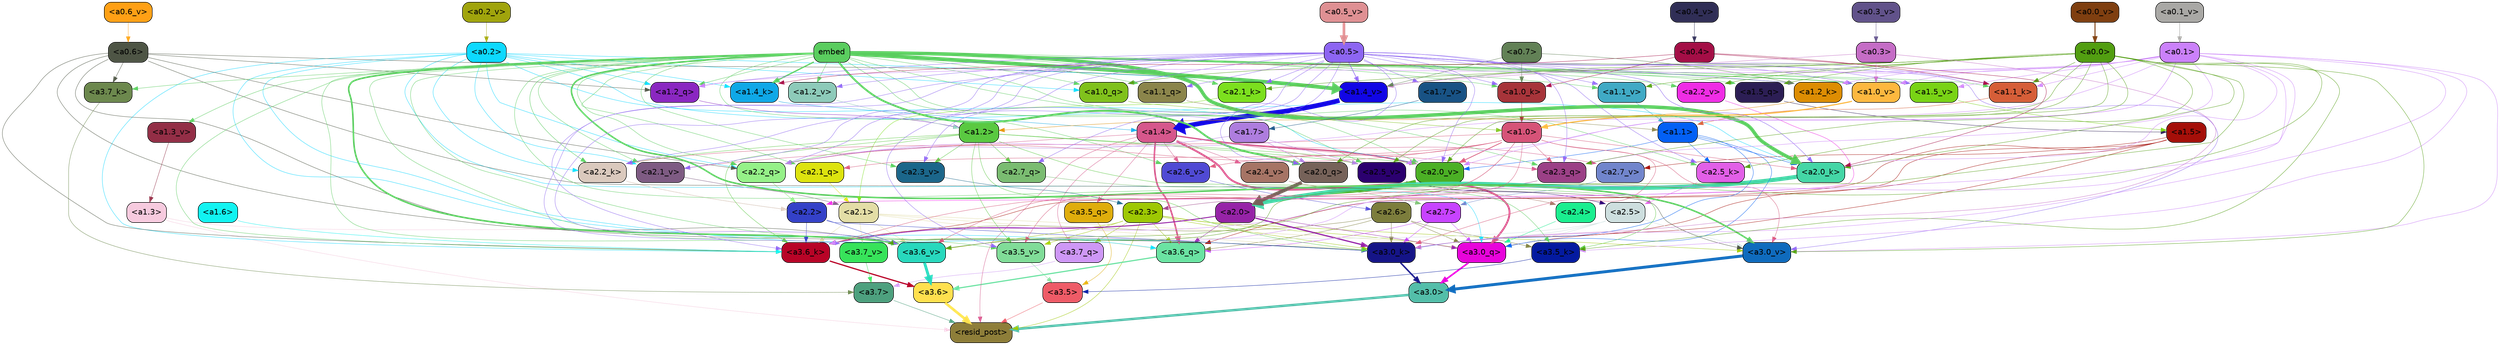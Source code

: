 strict digraph "" {
	graph [bgcolor=transparent,
		layout=dot,
		overlap=false,
		splines=true
	];
	"<a3.7>"	[color=black,
		fillcolor="#4da07e",
		fontname=Helvetica,
		shape=box,
		style="filled, rounded"];
	"<resid_post>"	[color=black,
		fillcolor="#8e7e39",
		fontname=Helvetica,
		shape=box,
		style="filled, rounded"];
	"<a3.7>" -> "<resid_post>"	[color="#4da07e",
		penwidth=0.6239100098609924];
	"<a3.6>"	[color=black,
		fillcolor="#ffe04e",
		fontname=Helvetica,
		shape=box,
		style="filled, rounded"];
	"<a3.6>" -> "<resid_post>"	[color="#ffe04e",
		penwidth=4.569062113761902];
	"<a3.5>"	[color=black,
		fillcolor="#ee5b67",
		fontname=Helvetica,
		shape=box,
		style="filled, rounded"];
	"<a3.5>" -> "<resid_post>"	[color="#ee5b67",
		penwidth=0.6];
	"<a3.0>"	[color=black,
		fillcolor="#53bea9",
		fontname=Helvetica,
		shape=box,
		style="filled, rounded"];
	"<a3.0>" -> "<resid_post>"	[color="#53bea9",
		penwidth=4.283544182777405];
	"<a2.3>"	[color=black,
		fillcolor="#9ec803",
		fontname=Helvetica,
		shape=box,
		style="filled, rounded"];
	"<a2.3>" -> "<resid_post>"	[color="#9ec803",
		penwidth=0.6];
	"<a3.7_q>"	[color=black,
		fillcolor="#ce97f5",
		fontname=Helvetica,
		shape=box,
		style="filled, rounded"];
	"<a2.3>" -> "<a3.7_q>"	[color="#9ec803",
		penwidth=0.6];
	"<a3.6_q>"	[color=black,
		fillcolor="#6ae3a2",
		fontname=Helvetica,
		shape=box,
		style="filled, rounded"];
	"<a2.3>" -> "<a3.6_q>"	[color="#9ec803",
		penwidth=0.6];
	"<a3.0_q>"	[color=black,
		fillcolor="#e804db",
		fontname=Helvetica,
		shape=box,
		style="filled, rounded"];
	"<a2.3>" -> "<a3.0_q>"	[color="#9ec803",
		penwidth=0.6];
	"<a3.0_k>"	[color=black,
		fillcolor="#151487",
		fontname=Helvetica,
		shape=box,
		style="filled, rounded"];
	"<a2.3>" -> "<a3.0_k>"	[color="#9ec803",
		penwidth=0.6];
	"<a3.6_v>"	[color=black,
		fillcolor="#28d8bd",
		fontname=Helvetica,
		shape=box,
		style="filled, rounded"];
	"<a2.3>" -> "<a3.6_v>"	[color="#9ec803",
		penwidth=0.6];
	"<a3.5_v>"	[color=black,
		fillcolor="#80dc98",
		fontname=Helvetica,
		shape=box,
		style="filled, rounded"];
	"<a2.3>" -> "<a3.5_v>"	[color="#9ec803",
		penwidth=0.6];
	"<a3.0_v>"	[color=black,
		fillcolor="#0f6bbd",
		fontname=Helvetica,
		shape=box,
		style="filled, rounded"];
	"<a2.3>" -> "<a3.0_v>"	[color="#9ec803",
		penwidth=0.6];
	"<a1.4>"	[color=black,
		fillcolor="#d6578c",
		fontname=Helvetica,
		shape=box,
		style="filled, rounded"];
	"<a1.4>" -> "<resid_post>"	[color="#d6578c",
		penwidth=0.6];
	"<a1.4>" -> "<a3.7_q>"	[color="#d6578c",
		penwidth=0.6];
	"<a1.4>" -> "<a3.6_q>"	[color="#d6578c",
		penwidth=2.7934007048606873];
	"<a3.5_q>"	[color=black,
		fillcolor="#dfad0c",
		fontname=Helvetica,
		shape=box,
		style="filled, rounded"];
	"<a1.4>" -> "<a3.5_q>"	[color="#d6578c",
		penwidth=0.6];
	"<a1.4>" -> "<a3.0_q>"	[color="#d6578c",
		penwidth=3.340754985809326];
	"<a2.3_q>"	[color=black,
		fillcolor="#9b4086",
		fontname=Helvetica,
		shape=box,
		style="filled, rounded"];
	"<a1.4>" -> "<a2.3_q>"	[color="#d6578c",
		penwidth=0.6];
	"<a2.7_v>"	[color=black,
		fillcolor="#7185cc",
		fontname=Helvetica,
		shape=box,
		style="filled, rounded"];
	"<a1.4>" -> "<a2.7_v>"	[color="#d6578c",
		penwidth=0.6];
	"<a2.6_v>"	[color=black,
		fillcolor="#504ad4",
		fontname=Helvetica,
		shape=box,
		style="filled, rounded"];
	"<a1.4>" -> "<a2.6_v>"	[color="#d6578c",
		penwidth=0.6];
	"<a2.5_v>"	[color=black,
		fillcolor="#2b006f",
		fontname=Helvetica,
		shape=box,
		style="filled, rounded"];
	"<a1.4>" -> "<a2.5_v>"	[color="#d6578c",
		penwidth=0.6];
	"<a2.4_v>"	[color=black,
		fillcolor="#a67465",
		fontname=Helvetica,
		shape=box,
		style="filled, rounded"];
	"<a1.4>" -> "<a2.4_v>"	[color="#d6578c",
		penwidth=0.6];
	"<a2.1_v>"	[color=black,
		fillcolor="#7e5b83",
		fontname=Helvetica,
		shape=box,
		style="filled, rounded"];
	"<a1.4>" -> "<a2.1_v>"	[color="#d6578c",
		penwidth=0.6];
	"<a2.0_v>"	[color=black,
		fillcolor="#4bb025",
		fontname=Helvetica,
		shape=box,
		style="filled, rounded"];
	"<a1.4>" -> "<a2.0_v>"	[color="#d6578c",
		penwidth=2.268759250640869];
	"<a1.3>"	[color=black,
		fillcolor="#f6cade",
		fontname=Helvetica,
		shape=box,
		style="filled, rounded"];
	"<a1.3>" -> "<resid_post>"	[color="#f6cade",
		penwidth=0.6];
	"<a1.3>" -> "<a3.6_v>"	[color="#f6cade",
		penwidth=0.6];
	"<a3.7_q>" -> "<a3.7>"	[color="#ce97f5",
		penwidth=0.6];
	"<a3.6_q>" -> "<a3.6>"	[color="#6ae3a2",
		penwidth=2.0347584784030914];
	"<a3.5_q>" -> "<a3.5>"	[color="#dfad0c",
		penwidth=0.6];
	"<a3.0_q>" -> "<a3.0>"	[color="#e804db",
		penwidth=2.8635367155075073];
	"<a3.7_k>"	[color=black,
		fillcolor="#6c884d",
		fontname=Helvetica,
		shape=box,
		style="filled, rounded"];
	"<a3.7_k>" -> "<a3.7>"	[color="#6c884d",
		penwidth=0.6];
	"<a3.6_k>"	[color=black,
		fillcolor="#b80427",
		fontname=Helvetica,
		shape=box,
		style="filled, rounded"];
	"<a3.6_k>" -> "<a3.6>"	[color="#b80427",
		penwidth=2.1760786175727844];
	"<a3.5_k>"	[color=black,
		fillcolor="#041aa0",
		fontname=Helvetica,
		shape=box,
		style="filled, rounded"];
	"<a3.5_k>" -> "<a3.5>"	[color="#041aa0",
		penwidth=0.6];
	"<a3.0_k>" -> "<a3.0>"	[color="#151487",
		penwidth=2.632905662059784];
	"<a3.7_v>"	[color=black,
		fillcolor="#37e35a",
		fontname=Helvetica,
		shape=box,
		style="filled, rounded"];
	"<a3.7_v>" -> "<a3.7>"	[color="#37e35a",
		penwidth=0.6];
	"<a3.6_v>" -> "<a3.6>"	[color="#28d8bd",
		penwidth=4.981305837631226];
	"<a3.5_v>" -> "<a3.5>"	[color="#80dc98",
		penwidth=0.6];
	"<a3.0_v>" -> "<a3.0>"	[color="#0f6bbd",
		penwidth=5.168330669403076];
	"<a2.7>"	[color=black,
		fillcolor="#c743ff",
		fontname=Helvetica,
		shape=box,
		style="filled, rounded"];
	"<a2.7>" -> "<a3.6_q>"	[color="#c743ff",
		penwidth=0.6];
	"<a2.7>" -> "<a3.0_q>"	[color="#c743ff",
		penwidth=0.6];
	"<a2.7>" -> "<a3.0_k>"	[color="#c743ff",
		penwidth=0.6];
	"<a2.6>"	[color=black,
		fillcolor="#7c7d3c",
		fontname=Helvetica,
		shape=box,
		style="filled, rounded"];
	"<a2.6>" -> "<a3.6_q>"	[color="#7c7d3c",
		penwidth=0.6];
	"<a2.6>" -> "<a3.0_q>"	[color="#7c7d3c",
		penwidth=0.6];
	"<a2.6>" -> "<a3.6_k>"	[color="#7c7d3c",
		penwidth=0.6];
	"<a2.6>" -> "<a3.5_k>"	[color="#7c7d3c",
		penwidth=0.6];
	"<a2.6>" -> "<a3.0_k>"	[color="#7c7d3c",
		penwidth=0.6];
	"<a2.1>"	[color=black,
		fillcolor="#e3dda6",
		fontname=Helvetica,
		shape=box,
		style="filled, rounded"];
	"<a2.1>" -> "<a3.6_q>"	[color="#e3dda6",
		penwidth=0.6];
	"<a2.1>" -> "<a3.0_q>"	[color="#e3dda6",
		penwidth=0.6];
	"<a2.1>" -> "<a3.6_k>"	[color="#e3dda6",
		penwidth=0.6];
	"<a2.1>" -> "<a3.0_k>"	[color="#e3dda6",
		penwidth=0.6];
	"<a2.1>" -> "<a3.7_v>"	[color="#e3dda6",
		penwidth=0.6];
	"<a2.1>" -> "<a3.6_v>"	[color="#e3dda6",
		penwidth=0.6];
	"<a2.0>"	[color=black,
		fillcolor="#9623a7",
		fontname=Helvetica,
		shape=box,
		style="filled, rounded"];
	"<a2.0>" -> "<a3.6_q>"	[color="#9623a7",
		penwidth=0.6];
	"<a2.0>" -> "<a3.0_q>"	[color="#9623a7",
		penwidth=0.6];
	"<a2.0>" -> "<a3.6_k>"	[color="#9623a7",
		penwidth=1.6382827460765839];
	"<a2.0>" -> "<a3.0_k>"	[color="#9623a7",
		penwidth=2.161143198609352];
	"<a1.5>"	[color=black,
		fillcolor="#a50f09",
		fontname=Helvetica,
		shape=box,
		style="filled, rounded"];
	"<a1.5>" -> "<a3.6_q>"	[color="#a50f09",
		penwidth=0.6];
	"<a1.5>" -> "<a3.0_q>"	[color="#a50f09",
		penwidth=0.6];
	"<a1.5>" -> "<a3.6_k>"	[color="#a50f09",
		penwidth=0.6];
	"<a1.5>" -> "<a3.0_k>"	[color="#a50f09",
		penwidth=0.6];
	"<a1.5>" -> "<a2.7_v>"	[color="#a50f09",
		penwidth=0.6];
	"<a0.2>"	[color=black,
		fillcolor="#0dd9ff",
		fontname=Helvetica,
		shape=box,
		style="filled, rounded"];
	"<a0.2>" -> "<a3.6_q>"	[color="#0dd9ff",
		penwidth=0.6];
	"<a0.2>" -> "<a3.0_q>"	[color="#0dd9ff",
		penwidth=0.6];
	"<a0.2>" -> "<a3.6_k>"	[color="#0dd9ff",
		penwidth=0.6];
	"<a0.2>" -> "<a3.0_k>"	[color="#0dd9ff",
		penwidth=0.6];
	"<a2.2_q>"	[color=black,
		fillcolor="#95f188",
		fontname=Helvetica,
		shape=box,
		style="filled, rounded"];
	"<a0.2>" -> "<a2.2_q>"	[color="#0dd9ff",
		penwidth=0.6];
	"<a2.2_k>"	[color=black,
		fillcolor="#dac9bd",
		fontname=Helvetica,
		shape=box,
		style="filled, rounded"];
	"<a0.2>" -> "<a2.2_k>"	[color="#0dd9ff",
		penwidth=0.6];
	"<a2.0_k>"	[color=black,
		fillcolor="#44d6a6",
		fontname=Helvetica,
		shape=box,
		style="filled, rounded"];
	"<a0.2>" -> "<a2.0_k>"	[color="#0dd9ff",
		penwidth=0.6];
	"<a0.2>" -> "<a2.1_v>"	[color="#0dd9ff",
		penwidth=0.6];
	"<a0.2>" -> "<a2.0_v>"	[color="#0dd9ff",
		penwidth=0.6];
	"<a1.2_q>"	[color=black,
		fillcolor="#8a27c1",
		fontname=Helvetica,
		shape=box,
		style="filled, rounded"];
	"<a0.2>" -> "<a1.2_q>"	[color="#0dd9ff",
		penwidth=0.6];
	"<a1.0_q>"	[color=black,
		fillcolor="#80c11c",
		fontname=Helvetica,
		shape=box,
		style="filled, rounded"];
	"<a0.2>" -> "<a1.0_q>"	[color="#0dd9ff",
		penwidth=0.6];
	"<a1.4_k>"	[color=black,
		fillcolor="#0fa8e7",
		fontname=Helvetica,
		shape=box,
		style="filled, rounded"];
	"<a0.2>" -> "<a1.4_k>"	[color="#0dd9ff",
		penwidth=0.6];
	"<a1.4_v>"	[color=black,
		fillcolor="#1106e5",
		fontname=Helvetica,
		shape=box,
		style="filled, rounded"];
	"<a0.2>" -> "<a1.4_v>"	[color="#0dd9ff",
		penwidth=0.6];
	"<a2.5>"	[color=black,
		fillcolor="#cddede",
		fontname=Helvetica,
		shape=box,
		style="filled, rounded"];
	"<a2.5>" -> "<a3.0_q>"	[color="#cddede",
		penwidth=0.6];
	"<a2.5>" -> "<a3.0_k>"	[color="#cddede",
		penwidth=0.6];
	"<a2.5>" -> "<a3.6_v>"	[color="#cddede",
		penwidth=0.6];
	"<a2.5>" -> "<a3.0_v>"	[color="#cddede",
		penwidth=0.6];
	"<a2.4>"	[color=black,
		fillcolor="#1aee8f",
		fontname=Helvetica,
		shape=box,
		style="filled, rounded"];
	"<a2.4>" -> "<a3.0_q>"	[color="#1aee8f",
		penwidth=0.6];
	"<a1.1>"	[color=black,
		fillcolor="#0360f5",
		fontname=Helvetica,
		shape=box,
		style="filled, rounded"];
	"<a1.1>" -> "<a3.0_q>"	[color="#0360f5",
		penwidth=0.6];
	"<a1.1>" -> "<a3.0_k>"	[color="#0360f5",
		penwidth=0.6];
	"<a2.5_k>"	[color=black,
		fillcolor="#e25fe7",
		fontname=Helvetica,
		shape=box,
		style="filled, rounded"];
	"<a1.1>" -> "<a2.5_k>"	[color="#0360f5",
		penwidth=0.6];
	"<a1.1>" -> "<a2.0_k>"	[color="#0360f5",
		penwidth=0.6];
	"<a1.1>" -> "<a2.0_v>"	[color="#0360f5",
		penwidth=0.6];
	"<a0.6>"	[color=black,
		fillcolor="#4e5545",
		fontname=Helvetica,
		shape=box,
		style="filled, rounded"];
	"<a0.6>" -> "<a3.7_k>"	[color="#4e5545",
		penwidth=0.6];
	"<a0.6>" -> "<a3.6_k>"	[color="#4e5545",
		penwidth=0.6];
	"<a0.6>" -> "<a3.0_k>"	[color="#4e5545",
		penwidth=0.6];
	"<a0.6>" -> "<a3.6_v>"	[color="#4e5545",
		penwidth=0.6];
	"<a0.6>" -> "<a3.0_v>"	[color="#4e5545",
		penwidth=0.6];
	"<a0.6>" -> "<a2.2_q>"	[color="#4e5545",
		penwidth=0.6];
	"<a0.6>" -> "<a1.2_q>"	[color="#4e5545",
		penwidth=0.6];
	"<a0.6>" -> "<a1.4_v>"	[color="#4e5545",
		penwidth=0.6];
	embed	[color=black,
		fillcolor="#5acd5f",
		fontname=Helvetica,
		shape=box,
		style="filled, rounded"];
	embed -> "<a3.7_k>"	[color="#5acd5f",
		penwidth=0.6];
	embed -> "<a3.6_k>"	[color="#5acd5f",
		penwidth=0.6];
	embed -> "<a3.5_k>"	[color="#5acd5f",
		penwidth=0.6];
	embed -> "<a3.0_k>"	[color="#5acd5f",
		penwidth=0.6];
	embed -> "<a3.7_v>"	[color="#5acd5f",
		penwidth=0.6];
	embed -> "<a3.6_v>"	[color="#5acd5f",
		penwidth=2.7825746536254883];
	embed -> "<a3.5_v>"	[color="#5acd5f",
		penwidth=0.6];
	embed -> "<a3.0_v>"	[color="#5acd5f",
		penwidth=2.6950180530548096];
	embed -> "<a2.3_q>"	[color="#5acd5f",
		penwidth=0.6];
	embed -> "<a2.2_q>"	[color="#5acd5f",
		penwidth=0.6];
	"<a2.1_q>"	[color=black,
		fillcolor="#dde30f",
		fontname=Helvetica,
		shape=box,
		style="filled, rounded"];
	embed -> "<a2.1_q>"	[color="#5acd5f",
		penwidth=0.6];
	"<a2.0_q>"	[color=black,
		fillcolor="#766259",
		fontname=Helvetica,
		shape=box,
		style="filled, rounded"];
	embed -> "<a2.0_q>"	[color="#5acd5f",
		penwidth=3.305941343307495];
	embed -> "<a2.5_k>"	[color="#5acd5f",
		penwidth=0.6];
	embed -> "<a2.2_k>"	[color="#5acd5f",
		penwidth=0.6698317527770996];
	"<a2.1_k>"	[color=black,
		fillcolor="#7ce01e",
		fontname=Helvetica,
		shape=box,
		style="filled, rounded"];
	embed -> "<a2.1_k>"	[color="#5acd5f",
		penwidth=0.6];
	embed -> "<a2.0_k>"	[color="#5acd5f",
		penwidth=6.12570995092392];
	embed -> "<a2.6_v>"	[color="#5acd5f",
		penwidth=0.6];
	embed -> "<a2.5_v>"	[color="#5acd5f",
		penwidth=0.6];
	"<a2.3_v>"	[color=black,
		fillcolor="#1b668a",
		fontname=Helvetica,
		shape=box,
		style="filled, rounded"];
	embed -> "<a2.3_v>"	[color="#5acd5f",
		penwidth=0.6];
	"<a2.2_v>"	[color=black,
		fillcolor="#ef2de5",
		fontname=Helvetica,
		shape=box,
		style="filled, rounded"];
	embed -> "<a2.2_v>"	[color="#5acd5f",
		penwidth=0.6];
	embed -> "<a2.1_v>"	[color="#5acd5f",
		penwidth=0.6];
	embed -> "<a2.0_v>"	[color="#5acd5f",
		penwidth=0.6];
	"<a1.5_q>"	[color=black,
		fillcolor="#2c1e54",
		fontname=Helvetica,
		shape=box,
		style="filled, rounded"];
	embed -> "<a1.5_q>"	[color="#5acd5f",
		penwidth=0.6];
	embed -> "<a1.2_q>"	[color="#5acd5f",
		penwidth=0.6087074279785156];
	"<a1.1_q>"	[color=black,
		fillcolor="#8b854b",
		fontname=Helvetica,
		shape=box,
		style="filled, rounded"];
	embed -> "<a1.1_q>"	[color="#5acd5f",
		penwidth=0.6];
	embed -> "<a1.0_q>"	[color="#5acd5f",
		penwidth=0.6];
	embed -> "<a1.4_k>"	[color="#5acd5f",
		penwidth=2.1858973503112793];
	"<a1.2_k>"	[color=black,
		fillcolor="#dd8d03",
		fontname=Helvetica,
		shape=box,
		style="filled, rounded"];
	embed -> "<a1.2_k>"	[color="#5acd5f",
		penwidth=0.6];
	"<a1.1_k>"	[color=black,
		fillcolor="#d65e38",
		fontname=Helvetica,
		shape=box,
		style="filled, rounded"];
	embed -> "<a1.1_k>"	[color="#5acd5f",
		penwidth=0.6];
	"<a1.0_k>"	[color=black,
		fillcolor="#a7343a",
		fontname=Helvetica,
		shape=box,
		style="filled, rounded"];
	embed -> "<a1.0_k>"	[color="#5acd5f",
		penwidth=0.6];
	"<a1.5_v>"	[color=black,
		fillcolor="#79d315",
		fontname=Helvetica,
		shape=box,
		style="filled, rounded"];
	embed -> "<a1.5_v>"	[color="#5acd5f",
		penwidth=0.6];
	embed -> "<a1.4_v>"	[color="#5acd5f",
		penwidth=6.590077131986618];
	"<a1.3_v>"	[color=black,
		fillcolor="#932e46",
		fontname=Helvetica,
		shape=box,
		style="filled, rounded"];
	embed -> "<a1.3_v>"	[color="#5acd5f",
		penwidth=0.6];
	"<a1.2_v>"	[color=black,
		fillcolor="#8dcab9",
		fontname=Helvetica,
		shape=box,
		style="filled, rounded"];
	embed -> "<a1.2_v>"	[color="#5acd5f",
		penwidth=0.6];
	"<a1.1_v>"	[color=black,
		fillcolor="#40aac5",
		fontname=Helvetica,
		shape=box,
		style="filled, rounded"];
	embed -> "<a1.1_v>"	[color="#5acd5f",
		penwidth=0.6];
	"<a1.0_v>"	[color=black,
		fillcolor="#fdb83f",
		fontname=Helvetica,
		shape=box,
		style="filled, rounded"];
	embed -> "<a1.0_v>"	[color="#5acd5f",
		penwidth=1.2076449394226074];
	"<a2.2>"	[color=black,
		fillcolor="#3441c8",
		fontname=Helvetica,
		shape=box,
		style="filled, rounded"];
	"<a2.2>" -> "<a3.6_k>"	[color="#3441c8",
		penwidth=0.6];
	"<a2.2>" -> "<a3.0_k>"	[color="#3441c8",
		penwidth=0.6];
	"<a2.2>" -> "<a3.6_v>"	[color="#3441c8",
		penwidth=0.6];
	"<a1.6>"	[color=black,
		fillcolor="#11f3f1",
		fontname=Helvetica,
		shape=box,
		style="filled, rounded"];
	"<a1.6>" -> "<a3.6_k>"	[color="#11f3f1",
		penwidth=0.6];
	"<a1.2>"	[color=black,
		fillcolor="#5ac941",
		fontname=Helvetica,
		shape=box,
		style="filled, rounded"];
	"<a1.2>" -> "<a3.6_k>"	[color="#5ac941",
		penwidth=0.6];
	"<a1.2>" -> "<a3.5_k>"	[color="#5ac941",
		penwidth=0.6];
	"<a1.2>" -> "<a3.0_k>"	[color="#5ac941",
		penwidth=0.6];
	"<a1.2>" -> "<a3.5_v>"	[color="#5ac941",
		penwidth=0.6];
	"<a2.7_q>"	[color=black,
		fillcolor="#7abc71",
		fontname=Helvetica,
		shape=box,
		style="filled, rounded"];
	"<a1.2>" -> "<a2.7_q>"	[color="#5ac941",
		penwidth=0.6];
	"<a1.2>" -> "<a2.2_q>"	[color="#5ac941",
		penwidth=0.6];
	"<a1.2>" -> "<a2.2_k>"	[color="#5ac941",
		penwidth=0.6];
	"<a1.2>" -> "<a2.5_v>"	[color="#5ac941",
		penwidth=0.6];
	"<a1.2>" -> "<a2.3_v>"	[color="#5ac941",
		penwidth=0.6];
	"<a1.2>" -> "<a2.0_v>"	[color="#5ac941",
		penwidth=0.6];
	"<a1.0>"	[color=black,
		fillcolor="#d65378",
		fontname=Helvetica,
		shape=box,
		style="filled, rounded"];
	"<a1.0>" -> "<a3.6_k>"	[color="#d65378",
		penwidth=0.6];
	"<a1.0>" -> "<a3.0_k>"	[color="#d65378",
		penwidth=0.6];
	"<a1.0>" -> "<a3.6_v>"	[color="#d65378",
		penwidth=0.6];
	"<a1.0>" -> "<a3.5_v>"	[color="#d65378",
		penwidth=0.6];
	"<a1.0>" -> "<a3.0_v>"	[color="#d65378",
		penwidth=0.6];
	"<a1.0>" -> "<a2.3_q>"	[color="#d65378",
		penwidth=0.6];
	"<a1.0>" -> "<a2.2_q>"	[color="#d65378",
		penwidth=0.6];
	"<a1.0>" -> "<a2.1_q>"	[color="#d65378",
		penwidth=0.6];
	"<a1.0>" -> "<a2.2_k>"	[color="#d65378",
		penwidth=0.6];
	"<a1.0>" -> "<a2.0_k>"	[color="#d65378",
		penwidth=0.6];
	"<a1.0>" -> "<a2.6_v>"	[color="#d65378",
		penwidth=0.6];
	"<a1.0>" -> "<a2.0_v>"	[color="#d65378",
		penwidth=1.2213096618652344];
	"<a0.5>"	[color=black,
		fillcolor="#8d65f2",
		fontname=Helvetica,
		shape=box,
		style="filled, rounded"];
	"<a0.5>" -> "<a3.6_k>"	[color="#8d65f2",
		penwidth=0.6];
	"<a0.5>" -> "<a3.7_v>"	[color="#8d65f2",
		penwidth=0.6];
	"<a0.5>" -> "<a3.6_v>"	[color="#8d65f2",
		penwidth=0.6];
	"<a0.5>" -> "<a3.5_v>"	[color="#8d65f2",
		penwidth=0.6];
	"<a0.5>" -> "<a3.0_v>"	[color="#8d65f2",
		penwidth=0.6];
	"<a0.5>" -> "<a2.7_q>"	[color="#8d65f2",
		penwidth=0.6];
	"<a0.5>" -> "<a2.3_q>"	[color="#8d65f2",
		penwidth=0.6];
	"<a0.5>" -> "<a2.2_q>"	[color="#8d65f2",
		penwidth=0.6];
	"<a0.5>" -> "<a2.0_q>"	[color="#8d65f2",
		penwidth=0.6];
	"<a0.5>" -> "<a2.5_k>"	[color="#8d65f2",
		penwidth=0.6];
	"<a0.5>" -> "<a2.2_k>"	[color="#8d65f2",
		penwidth=0.6];
	"<a0.5>" -> "<a2.1_k>"	[color="#8d65f2",
		penwidth=0.6];
	"<a0.5>" -> "<a2.0_k>"	[color="#8d65f2",
		penwidth=0.6900839805603027];
	"<a0.5>" -> "<a2.3_v>"	[color="#8d65f2",
		penwidth=0.6];
	"<a0.5>" -> "<a2.1_v>"	[color="#8d65f2",
		penwidth=0.6];
	"<a0.5>" -> "<a2.0_v>"	[color="#8d65f2",
		penwidth=0.6];
	"<a0.5>" -> "<a1.2_q>"	[color="#8d65f2",
		penwidth=0.6];
	"<a0.5>" -> "<a1.1_q>"	[color="#8d65f2",
		penwidth=0.6];
	"<a0.5>" -> "<a1.0_q>"	[color="#8d65f2",
		penwidth=0.6];
	"<a0.5>" -> "<a1.2_k>"	[color="#8d65f2",
		penwidth=0.6];
	"<a0.5>" -> "<a1.1_k>"	[color="#8d65f2",
		penwidth=0.6];
	"<a0.5>" -> "<a1.0_k>"	[color="#8d65f2",
		penwidth=0.6];
	"<a1.7_v>"	[color=black,
		fillcolor="#185284",
		fontname=Helvetica,
		shape=box,
		style="filled, rounded"];
	"<a0.5>" -> "<a1.7_v>"	[color="#8d65f2",
		penwidth=0.6];
	"<a0.5>" -> "<a1.5_v>"	[color="#8d65f2",
		penwidth=0.6];
	"<a0.5>" -> "<a1.4_v>"	[color="#8d65f2",
		penwidth=0.9985027313232422];
	"<a0.5>" -> "<a1.2_v>"	[color="#8d65f2",
		penwidth=0.6];
	"<a0.5>" -> "<a1.1_v>"	[color="#8d65f2",
		penwidth=0.6];
	"<a0.5>" -> "<a1.0_v>"	[color="#8d65f2",
		penwidth=0.6];
	"<a0.1>"	[color=black,
		fillcolor="#cb81fa",
		fontname=Helvetica,
		shape=box,
		style="filled, rounded"];
	"<a0.1>" -> "<a3.6_k>"	[color="#cb81fa",
		penwidth=0.6];
	"<a0.1>" -> "<a3.5_k>"	[color="#cb81fa",
		penwidth=0.6];
	"<a0.1>" -> "<a3.0_k>"	[color="#cb81fa",
		penwidth=0.6];
	"<a0.1>" -> "<a3.6_v>"	[color="#cb81fa",
		penwidth=0.6];
	"<a0.1>" -> "<a3.0_v>"	[color="#cb81fa",
		penwidth=0.6];
	"<a0.1>" -> "<a2.3_q>"	[color="#cb81fa",
		penwidth=0.6];
	"<a0.1>" -> "<a2.2_q>"	[color="#cb81fa",
		penwidth=0.6];
	"<a0.1>" -> "<a2.0_k>"	[color="#cb81fa",
		penwidth=0.6];
	"<a0.1>" -> "<a2.5_v>"	[color="#cb81fa",
		penwidth=0.6];
	"<a0.1>" -> "<a2.0_v>"	[color="#cb81fa",
		penwidth=0.6];
	"<a0.1>" -> "<a1.2_q>"	[color="#cb81fa",
		penwidth=0.6218185424804688];
	"<a0.1>" -> "<a1.2_k>"	[color="#cb81fa",
		penwidth=0.6];
	"<a0.1>" -> "<a1.1_k>"	[color="#cb81fa",
		penwidth=0.6];
	"<a0.1>" -> "<a1.5_v>"	[color="#cb81fa",
		penwidth=0.6];
	"<a0.1>" -> "<a1.4_v>"	[color="#cb81fa",
		penwidth=0.6];
	"<a0.1>" -> "<a1.0_v>"	[color="#cb81fa",
		penwidth=0.6];
	"<a0.0>"	[color=black,
		fillcolor="#529e11",
		fontname=Helvetica,
		shape=box,
		style="filled, rounded"];
	"<a0.0>" -> "<a3.5_k>"	[color="#529e11",
		penwidth=0.6];
	"<a0.0>" -> "<a3.7_v>"	[color="#529e11",
		penwidth=0.6];
	"<a0.0>" -> "<a3.6_v>"	[color="#529e11",
		penwidth=0.6];
	"<a0.0>" -> "<a3.0_v>"	[color="#529e11",
		penwidth=0.6];
	"<a0.0>" -> "<a2.3_q>"	[color="#529e11",
		penwidth=0.6];
	"<a0.0>" -> "<a2.0_q>"	[color="#529e11",
		penwidth=0.6];
	"<a0.0>" -> "<a2.5_k>"	[color="#529e11",
		penwidth=0.6];
	"<a0.0>" -> "<a2.1_k>"	[color="#529e11",
		penwidth=0.6];
	"<a0.0>" -> "<a2.0_k>"	[color="#529e11",
		penwidth=0.6];
	"<a0.0>" -> "<a2.5_v>"	[color="#529e11",
		penwidth=0.6];
	"<a0.0>" -> "<a2.2_v>"	[color="#529e11",
		penwidth=0.6];
	"<a0.0>" -> "<a2.0_v>"	[color="#529e11",
		penwidth=0.6];
	"<a0.0>" -> "<a1.5_q>"	[color="#529e11",
		penwidth=0.6];
	"<a0.0>" -> "<a1.0_q>"	[color="#529e11",
		penwidth=0.6];
	"<a0.0>" -> "<a1.1_k>"	[color="#529e11",
		penwidth=0.6];
	"<a0.0>" -> "<a1.4_v>"	[color="#529e11",
		penwidth=0.6];
	"<a0.0>" -> "<a1.1_v>"	[color="#529e11",
		penwidth=0.6];
	"<a0.3>"	[color=black,
		fillcolor="#c56dc6",
		fontname=Helvetica,
		shape=box,
		style="filled, rounded"];
	"<a0.3>" -> "<a3.0_k>"	[color="#c56dc6",
		penwidth=0.6];
	"<a0.3>" -> "<a1.4_v>"	[color="#c56dc6",
		penwidth=0.6];
	"<a0.3>" -> "<a1.0_v>"	[color="#c56dc6",
		penwidth=0.6];
	"<a2.7_q>" -> "<a2.7>"	[color="#7abc71",
		penwidth=0.6];
	"<a2.3_q>" -> "<a2.3>"	[color="#9b4086",
		penwidth=0.6];
	"<a2.2_q>" -> "<a2.2>"	[color="#95f188",
		penwidth=0.7553567886352539];
	"<a2.1_q>" -> "<a2.1>"	[color="#dde30f",
		penwidth=0.6];
	"<a2.0_q>" -> "<a2.0>"	[color="#766259",
		penwidth=6.256794691085815];
	"<a2.5_k>" -> "<a2.5>"	[color="#e25fe7",
		penwidth=0.6];
	"<a2.2_k>" -> "<a2.2>"	[color="#dac9bd",
		penwidth=0.8854708671569824];
	"<a2.1_k>" -> "<a2.1>"	[color="#7ce01e",
		penwidth=0.6];
	"<a2.0_k>" -> "<a2.0>"	[color="#44d6a6",
		penwidth=7.231504917144775];
	"<a2.7_v>" -> "<a2.7>"	[color="#7185cc",
		penwidth=0.6];
	"<a2.6_v>" -> "<a2.6>"	[color="#504ad4",
		penwidth=0.6];
	"<a2.5_v>" -> "<a2.5>"	[color="#2b006f",
		penwidth=0.6];
	"<a2.4_v>" -> "<a2.4>"	[color="#a67465",
		penwidth=0.6];
	"<a2.3_v>" -> "<a2.3>"	[color="#1b668a",
		penwidth=0.6];
	"<a2.2_v>" -> "<a2.2>"	[color="#ef2de5",
		penwidth=0.6];
	"<a2.1_v>" -> "<a2.1>"	[color="#7e5b83",
		penwidth=0.6];
	"<a2.0_v>" -> "<a2.0>"	[color="#4bb025",
		penwidth=5.231471925973892];
	"<a1.7>"	[color=black,
		fillcolor="#ae7dde",
		fontname=Helvetica,
		shape=box,
		style="filled, rounded"];
	"<a1.7>" -> "<a2.2_q>"	[color="#ae7dde",
		penwidth=0.6];
	"<a1.7>" -> "<a2.0_q>"	[color="#ae7dde",
		penwidth=0.6];
	"<a1.7>" -> "<a2.5_v>"	[color="#ae7dde",
		penwidth=0.6];
	"<a0.4>"	[color=black,
		fillcolor="#a40e46",
		fontname=Helvetica,
		shape=box,
		style="filled, rounded"];
	"<a0.4>" -> "<a2.0_k>"	[color="#a40e46",
		penwidth=0.6];
	"<a0.4>" -> "<a1.4_k>"	[color="#a40e46",
		penwidth=0.6];
	"<a0.4>" -> "<a1.1_k>"	[color="#a40e46",
		penwidth=0.6];
	"<a0.4>" -> "<a1.0_k>"	[color="#a40e46",
		penwidth=0.6];
	"<a1.5_q>" -> "<a1.5>"	[color="#2c1e54",
		penwidth=0.6];
	"<a1.2_q>" -> "<a1.2>"	[color="#8a27c1",
		penwidth=0.6];
	"<a1.1_q>" -> "<a1.1>"	[color="#8b854b",
		penwidth=0.6];
	"<a1.0_q>" -> "<a1.0>"	[color="#80c11c",
		penwidth=0.6];
	"<a1.4_k>" -> "<a1.4>"	[color="#0fa8e7",
		penwidth=0.6];
	"<a1.2_k>" -> "<a1.2>"	[color="#dd8d03",
		penwidth=0.6];
	"<a1.1_k>" -> "<a1.1>"	[color="#d65e38",
		penwidth=0.6];
	"<a1.0_k>" -> "<a1.0>"	[color="#a7343a",
		penwidth=0.6];
	"<a1.7_v>" -> "<a1.7>"	[color="#185284",
		penwidth=0.6];
	"<a1.5_v>" -> "<a1.5>"	[color="#79d315",
		penwidth=0.6];
	"<a1.4_v>" -> "<a1.4>"	[color="#1106e5",
		penwidth=8.36684274673462];
	"<a1.3_v>" -> "<a1.3>"	[color="#932e46",
		penwidth=0.6];
	"<a1.2_v>" -> "<a1.2>"	[color="#8dcab9",
		penwidth=0.6];
	"<a1.1_v>" -> "<a1.1>"	[color="#40aac5",
		penwidth=0.6];
	"<a1.0_v>" -> "<a1.0>"	[color="#fdb83f",
		penwidth=1.9665732383728027];
	"<a0.7>"	[color=black,
		fillcolor="#628156",
		fontname=Helvetica,
		shape=box,
		style="filled, rounded"];
	"<a0.7>" -> "<a1.2_k>"	[color="#628156",
		penwidth=0.6];
	"<a0.7>" -> "<a1.0_k>"	[color="#628156",
		penwidth=0.6];
	"<a0.7>" -> "<a1.4_v>"	[color="#628156",
		penwidth=0.6];
	"<a0.6_v>"	[color=black,
		fillcolor="#ffa015",
		fontname=Helvetica,
		shape=box,
		style="filled, rounded"];
	"<a0.6_v>" -> "<a0.6>"	[color="#ffa015",
		penwidth=0.6];
	"<a0.5_v>"	[color=black,
		fillcolor="#df9093",
		fontname=Helvetica,
		shape=box,
		style="filled, rounded"];
	"<a0.5_v>" -> "<a0.5>"	[color="#df9093",
		penwidth=4.667354106903076];
	"<a0.4_v>"	[color=black,
		fillcolor="#302e56",
		fontname=Helvetica,
		shape=box,
		style="filled, rounded"];
	"<a0.4_v>" -> "<a0.4>"	[color="#302e56",
		penwidth=0.6];
	"<a0.3_v>"	[color=black,
		fillcolor="#61528a",
		fontname=Helvetica,
		shape=box,
		style="filled, rounded"];
	"<a0.3_v>" -> "<a0.3>"	[color="#61528a",
		penwidth=0.6];
	"<a0.2_v>"	[color=black,
		fillcolor="#a0a40c",
		fontname=Helvetica,
		shape=box,
		style="filled, rounded"];
	"<a0.2_v>" -> "<a0.2>"	[color="#a0a40c",
		penwidth=0.6];
	"<a0.1_v>"	[color=black,
		fillcolor="#a9a8a5",
		fontname=Helvetica,
		shape=box,
		style="filled, rounded"];
	"<a0.1_v>" -> "<a0.1>"	[color="#a9a8a5",
		penwidth=0.8298110961914062];
	"<a0.0_v>"	[color=black,
		fillcolor="#7f3f10",
		fontname=Helvetica,
		shape=box,
		style="filled, rounded"];
	"<a0.0_v>" -> "<a0.0>"	[color="#7f3f10",
		penwidth=1.7084956169128418];
}
